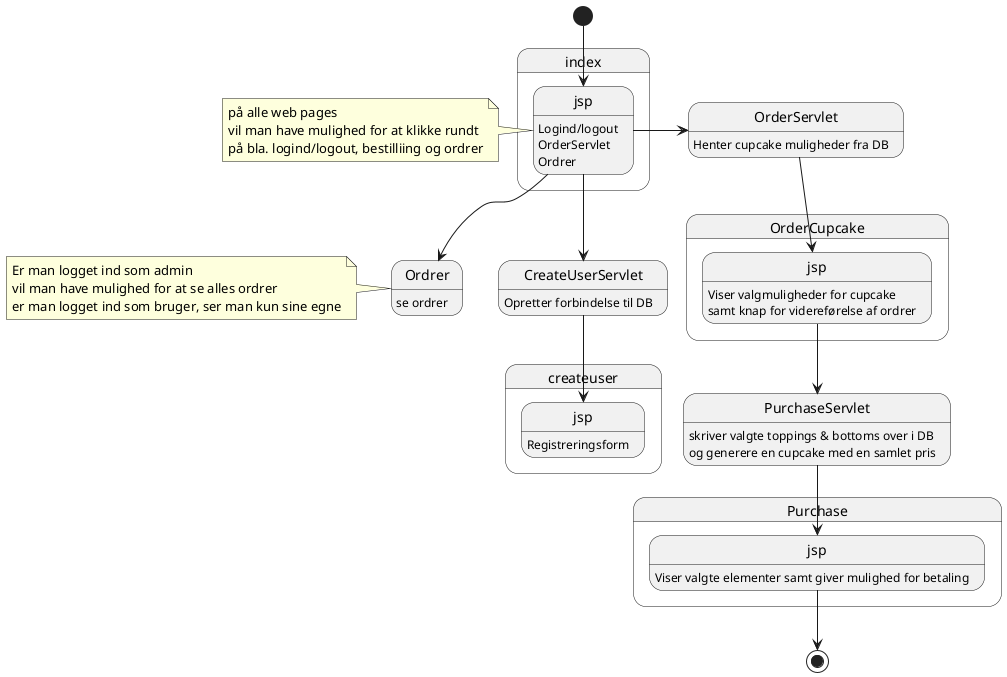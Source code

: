 @startuml
hide empty description
[*] --> index.jsp
index.jsp : Logind/logout
index.jsp : OrderServlet
index.jsp : Ordrer
note left of index.jsp
  på alle web pages
  vil man have mulighed for at klikke rundt
  på bla. logind/logout, bestilliing og ordrer
end note


index.jsp -> OrderServlet
OrderServlet : Henter cupcake muligheder fra DB

OrderServlet --> OrderCupcake.jsp
OrderCupcake.jsp : Viser valgmuligheder for cupcake
OrderCupcake.jsp : samt knap for videreførelse af ordrer
index.jsp --> Ordrer
Ordrer : se ordrer
OrderCupcake.jsp --> PurchaseServlet
PurchaseServlet : skriver valgte toppings & bottoms over i DB
PurchaseServlet : og generere en cupcake med en samlet pris
PurchaseServlet --> Purchase.jsp
Purchase.jsp : Viser valgte elementer samt giver mulighed for betaling

note left of Ordrer
Er man logget ind som admin
vil man have mulighed for at se alles ordrer
er man logget ind som bruger, ser man kun sine egne
end note

index.jsp --> CreateUserServlet
CreateUserServlet: Opretter forbindelse til DB
CreateUserServlet --> createuser.jsp
createuser.jsp: Registreringsform
Purchase.jsp --> [*]
@enduml